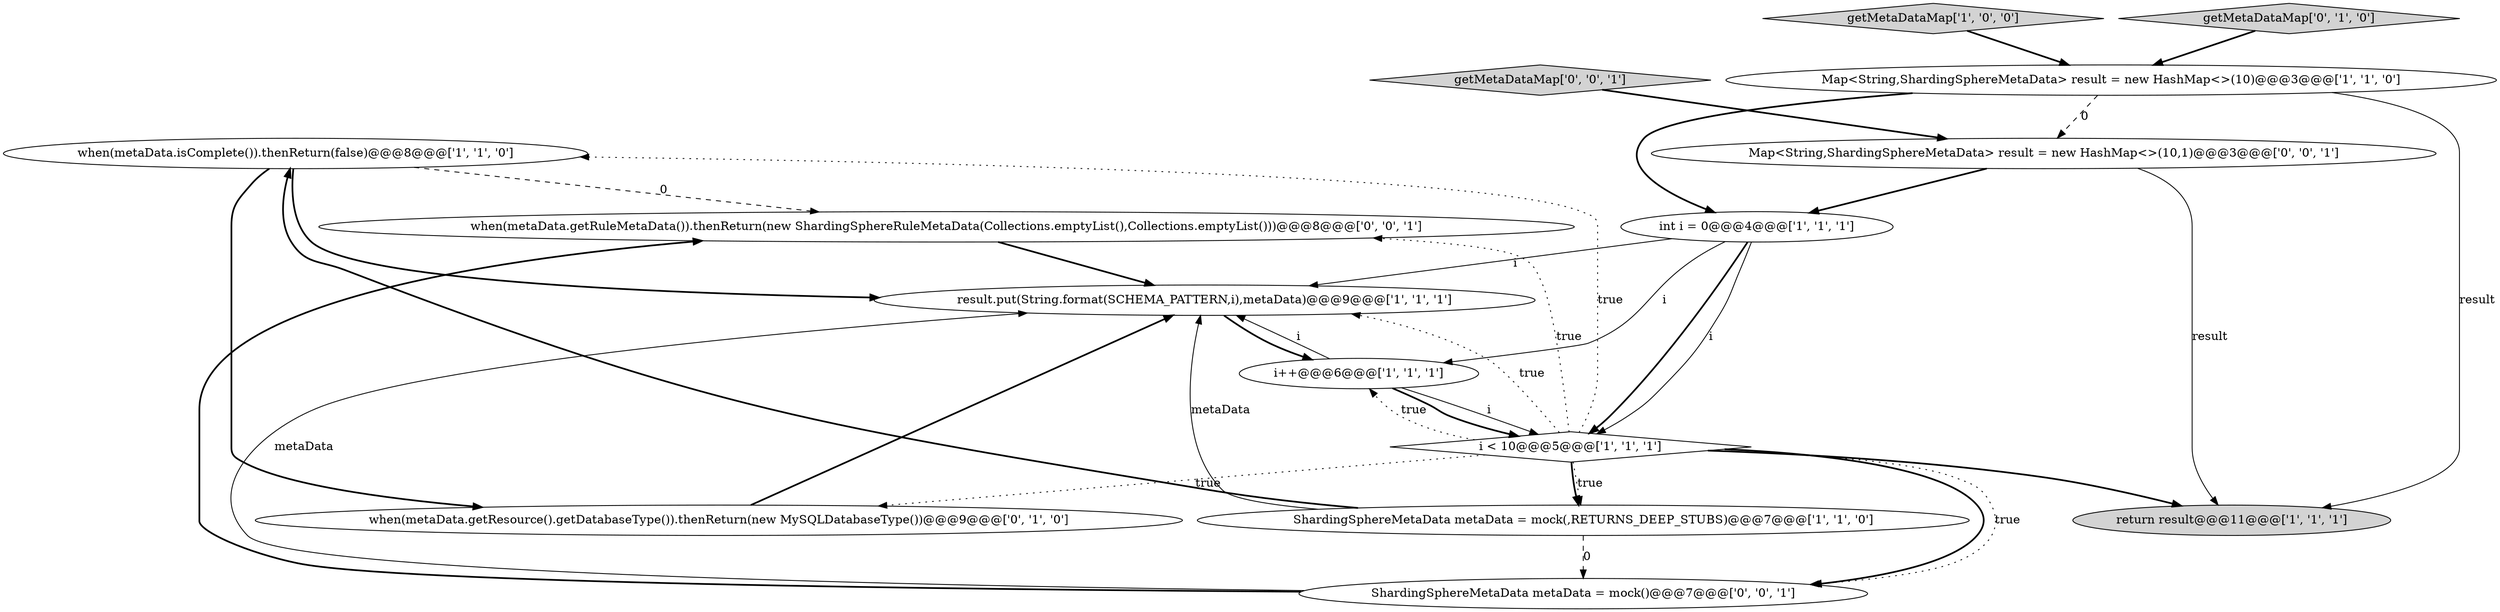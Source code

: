 digraph {
7 [style = filled, label = "when(metaData.isComplete()).thenReturn(false)@@@8@@@['1', '1', '0']", fillcolor = white, shape = ellipse image = "AAA0AAABBB1BBB"];
14 [style = filled, label = "when(metaData.getRuleMetaData()).thenReturn(new ShardingSphereRuleMetaData(Collections.emptyList(),Collections.emptyList()))@@@8@@@['0', '0', '1']", fillcolor = white, shape = ellipse image = "AAA0AAABBB3BBB"];
11 [style = filled, label = "getMetaDataMap['0', '0', '1']", fillcolor = lightgray, shape = diamond image = "AAA0AAABBB3BBB"];
13 [style = filled, label = "ShardingSphereMetaData metaData = mock()@@@7@@@['0', '0', '1']", fillcolor = white, shape = ellipse image = "AAA0AAABBB3BBB"];
6 [style = filled, label = "result.put(String.format(SCHEMA_PATTERN,i),metaData)@@@9@@@['1', '1', '1']", fillcolor = white, shape = ellipse image = "AAA0AAABBB1BBB"];
8 [style = filled, label = "getMetaDataMap['1', '0', '0']", fillcolor = lightgray, shape = diamond image = "AAA0AAABBB1BBB"];
2 [style = filled, label = "i < 10@@@5@@@['1', '1', '1']", fillcolor = white, shape = diamond image = "AAA0AAABBB1BBB"];
4 [style = filled, label = "int i = 0@@@4@@@['1', '1', '1']", fillcolor = white, shape = ellipse image = "AAA0AAABBB1BBB"];
5 [style = filled, label = "Map<String,ShardingSphereMetaData> result = new HashMap<>(10)@@@3@@@['1', '1', '0']", fillcolor = white, shape = ellipse image = "AAA0AAABBB1BBB"];
0 [style = filled, label = "ShardingSphereMetaData metaData = mock(,RETURNS_DEEP_STUBS)@@@7@@@['1', '1', '0']", fillcolor = white, shape = ellipse image = "AAA0AAABBB1BBB"];
12 [style = filled, label = "Map<String,ShardingSphereMetaData> result = new HashMap<>(10,1)@@@3@@@['0', '0', '1']", fillcolor = white, shape = ellipse image = "AAA0AAABBB3BBB"];
3 [style = filled, label = "return result@@@11@@@['1', '1', '1']", fillcolor = lightgray, shape = ellipse image = "AAA0AAABBB1BBB"];
10 [style = filled, label = "getMetaDataMap['0', '1', '0']", fillcolor = lightgray, shape = diamond image = "AAA0AAABBB2BBB"];
9 [style = filled, label = "when(metaData.getResource().getDatabaseType()).thenReturn(new MySQLDatabaseType())@@@9@@@['0', '1', '0']", fillcolor = white, shape = ellipse image = "AAA1AAABBB2BBB"];
1 [style = filled, label = "i++@@@6@@@['1', '1', '1']", fillcolor = white, shape = ellipse image = "AAA0AAABBB1BBB"];
11->12 [style = bold, label=""];
8->5 [style = bold, label=""];
13->6 [style = solid, label="metaData"];
12->3 [style = solid, label="result"];
0->7 [style = bold, label=""];
2->13 [style = bold, label=""];
7->9 [style = bold, label=""];
4->6 [style = solid, label="i"];
2->9 [style = dotted, label="true"];
12->4 [style = bold, label=""];
7->6 [style = bold, label=""];
2->6 [style = dotted, label="true"];
4->1 [style = solid, label="i"];
2->14 [style = dotted, label="true"];
1->2 [style = solid, label="i"];
5->4 [style = bold, label=""];
0->13 [style = dashed, label="0"];
4->2 [style = bold, label=""];
9->6 [style = bold, label=""];
2->3 [style = bold, label=""];
4->2 [style = solid, label="i"];
2->1 [style = dotted, label="true"];
2->13 [style = dotted, label="true"];
0->6 [style = solid, label="metaData"];
5->12 [style = dashed, label="0"];
14->6 [style = bold, label=""];
2->0 [style = bold, label=""];
5->3 [style = solid, label="result"];
7->14 [style = dashed, label="0"];
2->0 [style = dotted, label="true"];
13->14 [style = bold, label=""];
1->6 [style = solid, label="i"];
6->1 [style = bold, label=""];
1->2 [style = bold, label=""];
10->5 [style = bold, label=""];
2->7 [style = dotted, label="true"];
}
